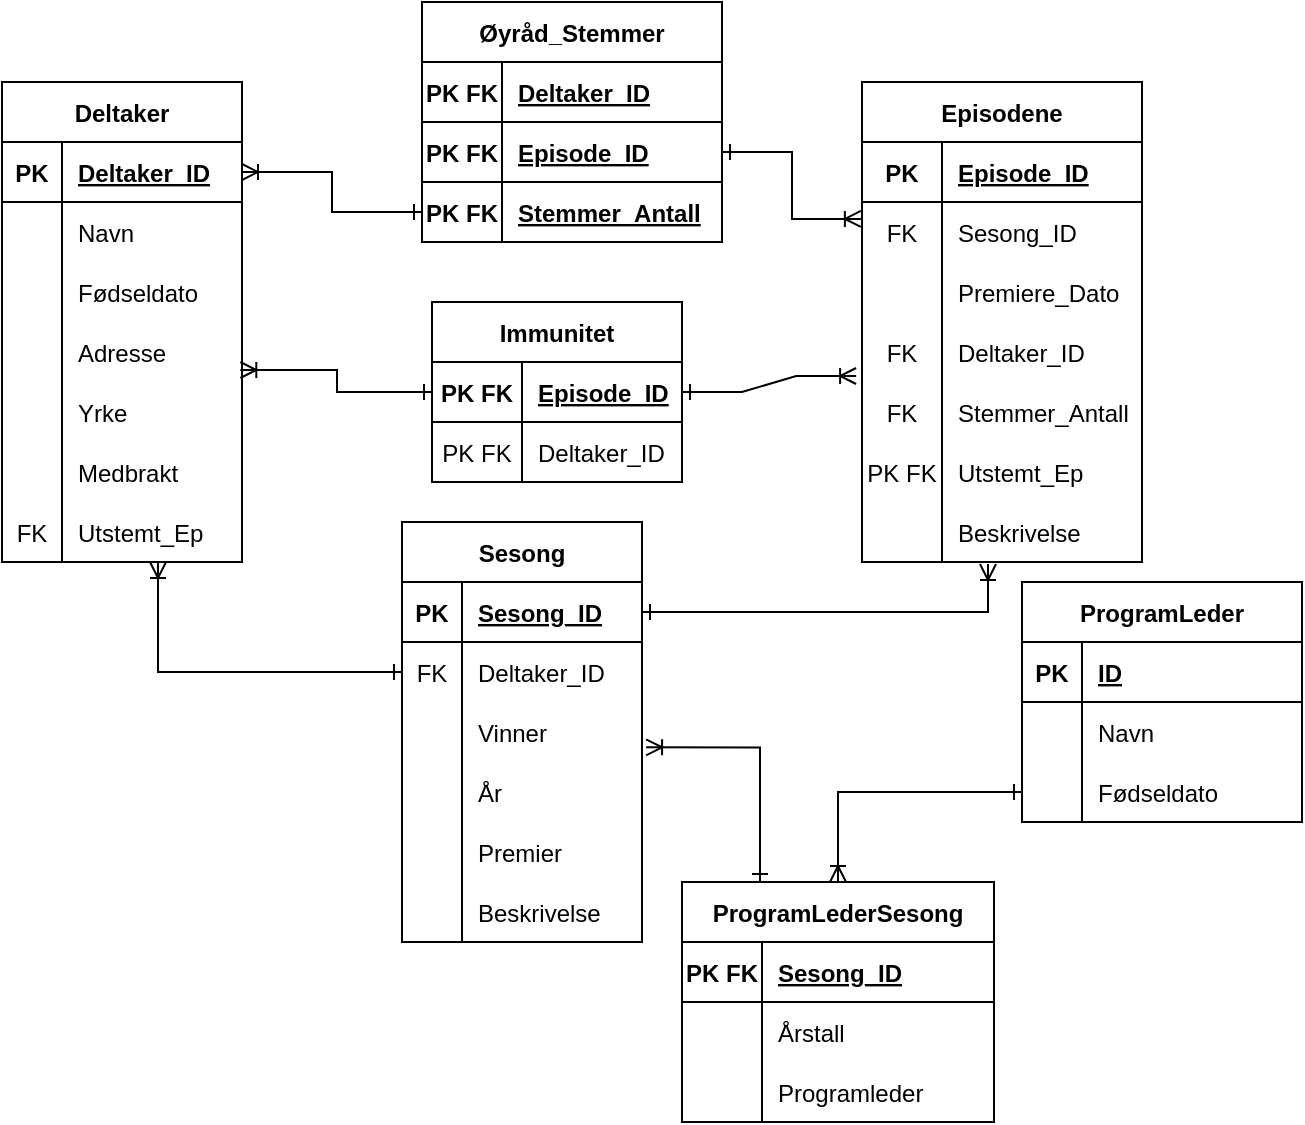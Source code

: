 <mxfile version="15.8.7" type="device"><diagram id="TWjQeNV1zZ_X6Js03YD1" name="Page-1"><mxGraphModel dx="833" dy="614" grid="1" gridSize="10" guides="1" tooltips="1" connect="1" arrows="1" fold="1" page="1" pageScale="1" pageWidth="827" pageHeight="1169" math="0" shadow="0"><root><mxCell id="0"/><mxCell id="1" parent="0"/><mxCell id="CDdEvbKIFbNXV2qqFHc9-11" value="&#10;Deltaker&#10;&#9;&#9;" style="shape=table;startSize=30;container=1;collapsible=1;childLayout=tableLayout;fixedRows=1;rowLines=0;fontStyle=1;align=center;resizeLast=1;" vertex="1" parent="1"><mxGeometry x="50" y="200" width="120" height="240" as="geometry"><mxRectangle x="110" y="110" width="90" height="30" as="alternateBounds"/></mxGeometry></mxCell><mxCell id="CDdEvbKIFbNXV2qqFHc9-12" value="" style="shape=partialRectangle;collapsible=0;dropTarget=0;pointerEvents=0;fillColor=none;top=0;left=0;bottom=1;right=0;points=[[0,0.5],[1,0.5]];portConstraint=eastwest;" vertex="1" parent="CDdEvbKIFbNXV2qqFHc9-11"><mxGeometry y="30" width="120" height="30" as="geometry"/></mxCell><mxCell id="CDdEvbKIFbNXV2qqFHc9-13" value="PK" style="shape=partialRectangle;connectable=0;fillColor=none;top=0;left=0;bottom=0;right=0;fontStyle=1;overflow=hidden;" vertex="1" parent="CDdEvbKIFbNXV2qqFHc9-12"><mxGeometry width="30" height="30" as="geometry"><mxRectangle width="30" height="30" as="alternateBounds"/></mxGeometry></mxCell><mxCell id="CDdEvbKIFbNXV2qqFHc9-14" value="Deltaker_ID" style="shape=partialRectangle;connectable=0;fillColor=none;top=0;left=0;bottom=0;right=0;align=left;spacingLeft=6;fontStyle=5;overflow=hidden;" vertex="1" parent="CDdEvbKIFbNXV2qqFHc9-12"><mxGeometry x="30" width="90" height="30" as="geometry"><mxRectangle width="90" height="30" as="alternateBounds"/></mxGeometry></mxCell><mxCell id="CDdEvbKIFbNXV2qqFHc9-15" value="" style="shape=partialRectangle;collapsible=0;dropTarget=0;pointerEvents=0;fillColor=none;top=0;left=0;bottom=0;right=0;points=[[0,0.5],[1,0.5]];portConstraint=eastwest;" vertex="1" parent="CDdEvbKIFbNXV2qqFHc9-11"><mxGeometry y="60" width="120" height="30" as="geometry"/></mxCell><mxCell id="CDdEvbKIFbNXV2qqFHc9-16" value="" style="shape=partialRectangle;connectable=0;fillColor=none;top=0;left=0;bottom=0;right=0;editable=1;overflow=hidden;" vertex="1" parent="CDdEvbKIFbNXV2qqFHc9-15"><mxGeometry width="30" height="30" as="geometry"><mxRectangle width="30" height="30" as="alternateBounds"/></mxGeometry></mxCell><mxCell id="CDdEvbKIFbNXV2qqFHc9-17" value="Navn" style="shape=partialRectangle;connectable=0;fillColor=none;top=0;left=0;bottom=0;right=0;align=left;spacingLeft=6;overflow=hidden;" vertex="1" parent="CDdEvbKIFbNXV2qqFHc9-15"><mxGeometry x="30" width="90" height="30" as="geometry"><mxRectangle width="90" height="30" as="alternateBounds"/></mxGeometry></mxCell><mxCell id="CDdEvbKIFbNXV2qqFHc9-18" value="" style="shape=partialRectangle;collapsible=0;dropTarget=0;pointerEvents=0;fillColor=none;top=0;left=0;bottom=0;right=0;points=[[0,0.5],[1,0.5]];portConstraint=eastwest;" vertex="1" parent="CDdEvbKIFbNXV2qqFHc9-11"><mxGeometry y="90" width="120" height="30" as="geometry"/></mxCell><mxCell id="CDdEvbKIFbNXV2qqFHc9-19" value="" style="shape=partialRectangle;connectable=0;fillColor=none;top=0;left=0;bottom=0;right=0;editable=1;overflow=hidden;" vertex="1" parent="CDdEvbKIFbNXV2qqFHc9-18"><mxGeometry width="30" height="30" as="geometry"><mxRectangle width="30" height="30" as="alternateBounds"/></mxGeometry></mxCell><mxCell id="CDdEvbKIFbNXV2qqFHc9-20" value="Fødseldato" style="shape=partialRectangle;connectable=0;fillColor=none;top=0;left=0;bottom=0;right=0;align=left;spacingLeft=6;overflow=hidden;" vertex="1" parent="CDdEvbKIFbNXV2qqFHc9-18"><mxGeometry x="30" width="90" height="30" as="geometry"><mxRectangle width="90" height="30" as="alternateBounds"/></mxGeometry></mxCell><mxCell id="CDdEvbKIFbNXV2qqFHc9-21" value="" style="shape=partialRectangle;collapsible=0;dropTarget=0;pointerEvents=0;fillColor=none;top=0;left=0;bottom=0;right=0;points=[[0,0.5],[1,0.5]];portConstraint=eastwest;" vertex="1" parent="CDdEvbKIFbNXV2qqFHc9-11"><mxGeometry y="120" width="120" height="30" as="geometry"/></mxCell><mxCell id="CDdEvbKIFbNXV2qqFHc9-22" value="" style="shape=partialRectangle;connectable=0;fillColor=none;top=0;left=0;bottom=0;right=0;editable=1;overflow=hidden;" vertex="1" parent="CDdEvbKIFbNXV2qqFHc9-21"><mxGeometry width="30" height="30" as="geometry"><mxRectangle width="30" height="30" as="alternateBounds"/></mxGeometry></mxCell><mxCell id="CDdEvbKIFbNXV2qqFHc9-23" value="Adresse" style="shape=partialRectangle;connectable=0;fillColor=none;top=0;left=0;bottom=0;right=0;align=left;spacingLeft=6;overflow=hidden;" vertex="1" parent="CDdEvbKIFbNXV2qqFHc9-21"><mxGeometry x="30" width="90" height="30" as="geometry"><mxRectangle width="90" height="30" as="alternateBounds"/></mxGeometry></mxCell><mxCell id="CDdEvbKIFbNXV2qqFHc9-24" value="" style="shape=partialRectangle;collapsible=0;dropTarget=0;pointerEvents=0;fillColor=none;top=0;left=0;bottom=0;right=0;points=[[0,0.5],[1,0.5]];portConstraint=eastwest;" vertex="1" parent="CDdEvbKIFbNXV2qqFHc9-11"><mxGeometry y="150" width="120" height="30" as="geometry"/></mxCell><mxCell id="CDdEvbKIFbNXV2qqFHc9-25" value="" style="shape=partialRectangle;connectable=0;fillColor=none;top=0;left=0;bottom=0;right=0;editable=1;overflow=hidden;" vertex="1" parent="CDdEvbKIFbNXV2qqFHc9-24"><mxGeometry width="30" height="30" as="geometry"><mxRectangle width="30" height="30" as="alternateBounds"/></mxGeometry></mxCell><mxCell id="CDdEvbKIFbNXV2qqFHc9-26" value="Yrke" style="shape=partialRectangle;connectable=0;fillColor=none;top=0;left=0;bottom=0;right=0;align=left;spacingLeft=6;overflow=hidden;" vertex="1" parent="CDdEvbKIFbNXV2qqFHc9-24"><mxGeometry x="30" width="90" height="30" as="geometry"><mxRectangle width="90" height="30" as="alternateBounds"/></mxGeometry></mxCell><mxCell id="CDdEvbKIFbNXV2qqFHc9-27" value="" style="shape=partialRectangle;collapsible=0;dropTarget=0;pointerEvents=0;fillColor=none;top=0;left=0;bottom=0;right=0;points=[[0,0.5],[1,0.5]];portConstraint=eastwest;" vertex="1" parent="CDdEvbKIFbNXV2qqFHc9-11"><mxGeometry y="180" width="120" height="30" as="geometry"/></mxCell><mxCell id="CDdEvbKIFbNXV2qqFHc9-28" value="" style="shape=partialRectangle;connectable=0;fillColor=none;top=0;left=0;bottom=0;right=0;editable=1;overflow=hidden;" vertex="1" parent="CDdEvbKIFbNXV2qqFHc9-27"><mxGeometry width="30" height="30" as="geometry"><mxRectangle width="30" height="30" as="alternateBounds"/></mxGeometry></mxCell><mxCell id="CDdEvbKIFbNXV2qqFHc9-29" value="Medbrakt" style="shape=partialRectangle;connectable=0;fillColor=none;top=0;left=0;bottom=0;right=0;align=left;spacingLeft=6;overflow=hidden;" vertex="1" parent="CDdEvbKIFbNXV2qqFHc9-27"><mxGeometry x="30" width="90" height="30" as="geometry"><mxRectangle width="90" height="30" as="alternateBounds"/></mxGeometry></mxCell><mxCell id="CDdEvbKIFbNXV2qqFHc9-181" value="" style="shape=partialRectangle;collapsible=0;dropTarget=0;pointerEvents=0;fillColor=none;top=0;left=0;bottom=0;right=0;points=[[0,0.5],[1,0.5]];portConstraint=eastwest;" vertex="1" parent="CDdEvbKIFbNXV2qqFHc9-11"><mxGeometry y="210" width="120" height="30" as="geometry"/></mxCell><mxCell id="CDdEvbKIFbNXV2qqFHc9-182" value="FK" style="shape=partialRectangle;connectable=0;fillColor=none;top=0;left=0;bottom=0;right=0;editable=1;overflow=hidden;" vertex="1" parent="CDdEvbKIFbNXV2qqFHc9-181"><mxGeometry width="30" height="30" as="geometry"><mxRectangle width="30" height="30" as="alternateBounds"/></mxGeometry></mxCell><mxCell id="CDdEvbKIFbNXV2qqFHc9-183" value="Utstemt_Ep" style="shape=partialRectangle;connectable=0;fillColor=none;top=0;left=0;bottom=0;right=0;align=left;spacingLeft=6;overflow=hidden;" vertex="1" parent="CDdEvbKIFbNXV2qqFHc9-181"><mxGeometry x="30" width="90" height="30" as="geometry"><mxRectangle width="90" height="30" as="alternateBounds"/></mxGeometry></mxCell><mxCell id="CDdEvbKIFbNXV2qqFHc9-30" value="&#10;ProgramLeder&#10;&#9;&#9;" style="shape=table;startSize=30;container=1;collapsible=1;childLayout=tableLayout;fixedRows=1;rowLines=0;fontStyle=1;align=center;resizeLast=1;" vertex="1" parent="1"><mxGeometry x="560" y="450" width="140" height="120" as="geometry"><mxRectangle x="110" y="110" width="90" height="30" as="alternateBounds"/></mxGeometry></mxCell><mxCell id="CDdEvbKIFbNXV2qqFHc9-31" value="" style="shape=partialRectangle;collapsible=0;dropTarget=0;pointerEvents=0;fillColor=none;top=0;left=0;bottom=1;right=0;points=[[0,0.5],[1,0.5]];portConstraint=eastwest;" vertex="1" parent="CDdEvbKIFbNXV2qqFHc9-30"><mxGeometry y="30" width="140" height="30" as="geometry"/></mxCell><mxCell id="CDdEvbKIFbNXV2qqFHc9-32" value="PK" style="shape=partialRectangle;connectable=0;fillColor=none;top=0;left=0;bottom=0;right=0;fontStyle=1;overflow=hidden;" vertex="1" parent="CDdEvbKIFbNXV2qqFHc9-31"><mxGeometry width="30" height="30" as="geometry"><mxRectangle width="30" height="30" as="alternateBounds"/></mxGeometry></mxCell><mxCell id="CDdEvbKIFbNXV2qqFHc9-33" value="ID" style="shape=partialRectangle;connectable=0;fillColor=none;top=0;left=0;bottom=0;right=0;align=left;spacingLeft=6;fontStyle=5;overflow=hidden;" vertex="1" parent="CDdEvbKIFbNXV2qqFHc9-31"><mxGeometry x="30" width="110" height="30" as="geometry"><mxRectangle width="110" height="30" as="alternateBounds"/></mxGeometry></mxCell><mxCell id="CDdEvbKIFbNXV2qqFHc9-34" value="" style="shape=partialRectangle;collapsible=0;dropTarget=0;pointerEvents=0;fillColor=none;top=0;left=0;bottom=0;right=0;points=[[0,0.5],[1,0.5]];portConstraint=eastwest;" vertex="1" parent="CDdEvbKIFbNXV2qqFHc9-30"><mxGeometry y="60" width="140" height="30" as="geometry"/></mxCell><mxCell id="CDdEvbKIFbNXV2qqFHc9-35" value="" style="shape=partialRectangle;connectable=0;fillColor=none;top=0;left=0;bottom=0;right=0;editable=1;overflow=hidden;" vertex="1" parent="CDdEvbKIFbNXV2qqFHc9-34"><mxGeometry width="30" height="30" as="geometry"><mxRectangle width="30" height="30" as="alternateBounds"/></mxGeometry></mxCell><mxCell id="CDdEvbKIFbNXV2qqFHc9-36" value="Navn" style="shape=partialRectangle;connectable=0;fillColor=none;top=0;left=0;bottom=0;right=0;align=left;spacingLeft=6;overflow=hidden;" vertex="1" parent="CDdEvbKIFbNXV2qqFHc9-34"><mxGeometry x="30" width="110" height="30" as="geometry"><mxRectangle width="110" height="30" as="alternateBounds"/></mxGeometry></mxCell><mxCell id="CDdEvbKIFbNXV2qqFHc9-37" value="" style="shape=partialRectangle;collapsible=0;dropTarget=0;pointerEvents=0;fillColor=none;top=0;left=0;bottom=0;right=0;points=[[0,0.5],[1,0.5]];portConstraint=eastwest;" vertex="1" parent="CDdEvbKIFbNXV2qqFHc9-30"><mxGeometry y="90" width="140" height="30" as="geometry"/></mxCell><mxCell id="CDdEvbKIFbNXV2qqFHc9-38" value="" style="shape=partialRectangle;connectable=0;fillColor=none;top=0;left=0;bottom=0;right=0;editable=1;overflow=hidden;" vertex="1" parent="CDdEvbKIFbNXV2qqFHc9-37"><mxGeometry width="30" height="30" as="geometry"><mxRectangle width="30" height="30" as="alternateBounds"/></mxGeometry></mxCell><mxCell id="CDdEvbKIFbNXV2qqFHc9-39" value="Fødseldato" style="shape=partialRectangle;connectable=0;fillColor=none;top=0;left=0;bottom=0;right=0;align=left;spacingLeft=6;overflow=hidden;" vertex="1" parent="CDdEvbKIFbNXV2qqFHc9-37"><mxGeometry x="30" width="110" height="30" as="geometry"><mxRectangle width="110" height="30" as="alternateBounds"/></mxGeometry></mxCell><mxCell id="CDdEvbKIFbNXV2qqFHc9-179" style="edgeStyle=orthogonalEdgeStyle;rounded=0;orthogonalLoop=1;jettySize=auto;html=1;exitX=0.25;exitY=0;exitDx=0;exitDy=0;entryX=1.017;entryY=0.756;entryDx=0;entryDy=0;entryPerimeter=0;startArrow=ERone;startFill=0;endArrow=ERoneToMany;endFill=0;" edge="1" parent="1" source="CDdEvbKIFbNXV2qqFHc9-49" target="CDdEvbKIFbNXV2qqFHc9-76"><mxGeometry relative="1" as="geometry"/></mxCell><mxCell id="CDdEvbKIFbNXV2qqFHc9-49" value="&#10;ProgramLederSesong&#10;&#9;&#9;" style="shape=table;startSize=30;container=1;collapsible=1;childLayout=tableLayout;fixedRows=1;rowLines=0;fontStyle=1;align=center;resizeLast=1;" vertex="1" parent="1"><mxGeometry x="390" y="600" width="156" height="120" as="geometry"><mxRectangle x="110" y="110" width="90" height="30" as="alternateBounds"/></mxGeometry></mxCell><mxCell id="CDdEvbKIFbNXV2qqFHc9-50" value="" style="shape=partialRectangle;collapsible=0;dropTarget=0;pointerEvents=0;fillColor=none;top=0;left=0;bottom=1;right=0;points=[[0,0.5],[1,0.5]];portConstraint=eastwest;" vertex="1" parent="CDdEvbKIFbNXV2qqFHc9-49"><mxGeometry y="30" width="156" height="30" as="geometry"/></mxCell><mxCell id="CDdEvbKIFbNXV2qqFHc9-51" value="PK FK" style="shape=partialRectangle;connectable=0;fillColor=none;top=0;left=0;bottom=0;right=0;fontStyle=1;overflow=hidden;" vertex="1" parent="CDdEvbKIFbNXV2qqFHc9-50"><mxGeometry width="40" height="30" as="geometry"><mxRectangle width="40" height="30" as="alternateBounds"/></mxGeometry></mxCell><mxCell id="CDdEvbKIFbNXV2qqFHc9-52" value="Sesong_ID" style="shape=partialRectangle;connectable=0;fillColor=none;top=0;left=0;bottom=0;right=0;align=left;spacingLeft=6;fontStyle=5;overflow=hidden;" vertex="1" parent="CDdEvbKIFbNXV2qqFHc9-50"><mxGeometry x="40" width="116" height="30" as="geometry"><mxRectangle width="116" height="30" as="alternateBounds"/></mxGeometry></mxCell><mxCell id="CDdEvbKIFbNXV2qqFHc9-53" value="" style="shape=partialRectangle;collapsible=0;dropTarget=0;pointerEvents=0;fillColor=none;top=0;left=0;bottom=0;right=0;points=[[0,0.5],[1,0.5]];portConstraint=eastwest;" vertex="1" parent="CDdEvbKIFbNXV2qqFHc9-49"><mxGeometry y="60" width="156" height="30" as="geometry"/></mxCell><mxCell id="CDdEvbKIFbNXV2qqFHc9-54" value="" style="shape=partialRectangle;connectable=0;fillColor=none;top=0;left=0;bottom=0;right=0;editable=1;overflow=hidden;" vertex="1" parent="CDdEvbKIFbNXV2qqFHc9-53"><mxGeometry width="40" height="30" as="geometry"><mxRectangle width="40" height="30" as="alternateBounds"/></mxGeometry></mxCell><mxCell id="CDdEvbKIFbNXV2qqFHc9-55" value="Årstall" style="shape=partialRectangle;connectable=0;fillColor=none;top=0;left=0;bottom=0;right=0;align=left;spacingLeft=6;overflow=hidden;" vertex="1" parent="CDdEvbKIFbNXV2qqFHc9-53"><mxGeometry x="40" width="116" height="30" as="geometry"><mxRectangle width="116" height="30" as="alternateBounds"/></mxGeometry></mxCell><mxCell id="CDdEvbKIFbNXV2qqFHc9-56" value="" style="shape=partialRectangle;collapsible=0;dropTarget=0;pointerEvents=0;fillColor=none;top=0;left=0;bottom=0;right=0;points=[[0,0.5],[1,0.5]];portConstraint=eastwest;" vertex="1" parent="CDdEvbKIFbNXV2qqFHc9-49"><mxGeometry y="90" width="156" height="30" as="geometry"/></mxCell><mxCell id="CDdEvbKIFbNXV2qqFHc9-57" value="" style="shape=partialRectangle;connectable=0;fillColor=none;top=0;left=0;bottom=0;right=0;editable=1;overflow=hidden;" vertex="1" parent="CDdEvbKIFbNXV2qqFHc9-56"><mxGeometry width="40" height="30" as="geometry"><mxRectangle width="40" height="30" as="alternateBounds"/></mxGeometry></mxCell><mxCell id="CDdEvbKIFbNXV2qqFHc9-58" value="Programleder" style="shape=partialRectangle;connectable=0;fillColor=none;top=0;left=0;bottom=0;right=0;align=left;spacingLeft=6;overflow=hidden;" vertex="1" parent="CDdEvbKIFbNXV2qqFHc9-56"><mxGeometry x="40" width="116" height="30" as="geometry"><mxRectangle width="116" height="30" as="alternateBounds"/></mxGeometry></mxCell><mxCell id="CDdEvbKIFbNXV2qqFHc9-59" value="&#10;Episodene&#10;&#9;&#9;" style="shape=table;startSize=30;container=1;collapsible=1;childLayout=tableLayout;fixedRows=1;rowLines=0;fontStyle=1;align=center;resizeLast=1;" vertex="1" parent="1"><mxGeometry x="480" y="200" width="140" height="240" as="geometry"><mxRectangle x="110" y="110" width="90" height="30" as="alternateBounds"/></mxGeometry></mxCell><mxCell id="CDdEvbKIFbNXV2qqFHc9-60" value="" style="shape=partialRectangle;collapsible=0;dropTarget=0;pointerEvents=0;fillColor=none;top=0;left=0;bottom=1;right=0;points=[[0,0.5],[1,0.5]];portConstraint=eastwest;" vertex="1" parent="CDdEvbKIFbNXV2qqFHc9-59"><mxGeometry y="30" width="140" height="30" as="geometry"/></mxCell><mxCell id="CDdEvbKIFbNXV2qqFHc9-61" value="PK" style="shape=partialRectangle;connectable=0;fillColor=none;top=0;left=0;bottom=0;right=0;fontStyle=1;overflow=hidden;" vertex="1" parent="CDdEvbKIFbNXV2qqFHc9-60"><mxGeometry width="40" height="30" as="geometry"><mxRectangle width="40" height="30" as="alternateBounds"/></mxGeometry></mxCell><mxCell id="CDdEvbKIFbNXV2qqFHc9-62" value="Episode_ID" style="shape=partialRectangle;connectable=0;fillColor=none;top=0;left=0;bottom=0;right=0;align=left;spacingLeft=6;fontStyle=5;overflow=hidden;" vertex="1" parent="CDdEvbKIFbNXV2qqFHc9-60"><mxGeometry x="40" width="100" height="30" as="geometry"><mxRectangle width="100" height="30" as="alternateBounds"/></mxGeometry></mxCell><mxCell id="CDdEvbKIFbNXV2qqFHc9-63" value="" style="shape=partialRectangle;collapsible=0;dropTarget=0;pointerEvents=0;fillColor=none;top=0;left=0;bottom=0;right=0;points=[[0,0.5],[1,0.5]];portConstraint=eastwest;" vertex="1" parent="CDdEvbKIFbNXV2qqFHc9-59"><mxGeometry y="60" width="140" height="30" as="geometry"/></mxCell><mxCell id="CDdEvbKIFbNXV2qqFHc9-64" value="FK" style="shape=partialRectangle;connectable=0;fillColor=none;top=0;left=0;bottom=0;right=0;editable=1;overflow=hidden;" vertex="1" parent="CDdEvbKIFbNXV2qqFHc9-63"><mxGeometry width="40" height="30" as="geometry"><mxRectangle width="40" height="30" as="alternateBounds"/></mxGeometry></mxCell><mxCell id="CDdEvbKIFbNXV2qqFHc9-65" value="Sesong_ID" style="shape=partialRectangle;connectable=0;fillColor=none;top=0;left=0;bottom=0;right=0;align=left;spacingLeft=6;overflow=hidden;" vertex="1" parent="CDdEvbKIFbNXV2qqFHc9-63"><mxGeometry x="40" width="100" height="30" as="geometry"><mxRectangle width="100" height="30" as="alternateBounds"/></mxGeometry></mxCell><mxCell id="CDdEvbKIFbNXV2qqFHc9-66" value="" style="shape=partialRectangle;collapsible=0;dropTarget=0;pointerEvents=0;fillColor=none;top=0;left=0;bottom=0;right=0;points=[[0,0.5],[1,0.5]];portConstraint=eastwest;" vertex="1" parent="CDdEvbKIFbNXV2qqFHc9-59"><mxGeometry y="90" width="140" height="30" as="geometry"/></mxCell><mxCell id="CDdEvbKIFbNXV2qqFHc9-67" value="" style="shape=partialRectangle;connectable=0;fillColor=none;top=0;left=0;bottom=0;right=0;editable=1;overflow=hidden;" vertex="1" parent="CDdEvbKIFbNXV2qqFHc9-66"><mxGeometry width="40" height="30" as="geometry"><mxRectangle width="40" height="30" as="alternateBounds"/></mxGeometry></mxCell><mxCell id="CDdEvbKIFbNXV2qqFHc9-68" value="Premiere_Dato" style="shape=partialRectangle;connectable=0;fillColor=none;top=0;left=0;bottom=0;right=0;align=left;spacingLeft=6;overflow=hidden;" vertex="1" parent="CDdEvbKIFbNXV2qqFHc9-66"><mxGeometry x="40" width="100" height="30" as="geometry"><mxRectangle width="100" height="30" as="alternateBounds"/></mxGeometry></mxCell><mxCell id="CDdEvbKIFbNXV2qqFHc9-85" value="" style="shape=partialRectangle;collapsible=0;dropTarget=0;pointerEvents=0;fillColor=none;top=0;left=0;bottom=0;right=0;points=[[0,0.5],[1,0.5]];portConstraint=eastwest;" vertex="1" parent="CDdEvbKIFbNXV2qqFHc9-59"><mxGeometry y="120" width="140" height="30" as="geometry"/></mxCell><mxCell id="CDdEvbKIFbNXV2qqFHc9-86" value="FK" style="shape=partialRectangle;connectable=0;fillColor=none;top=0;left=0;bottom=0;right=0;editable=1;overflow=hidden;" vertex="1" parent="CDdEvbKIFbNXV2qqFHc9-85"><mxGeometry width="40" height="30" as="geometry"><mxRectangle width="40" height="30" as="alternateBounds"/></mxGeometry></mxCell><mxCell id="CDdEvbKIFbNXV2qqFHc9-87" value="Deltaker_ID" style="shape=partialRectangle;connectable=0;fillColor=none;top=0;left=0;bottom=0;right=0;align=left;spacingLeft=6;overflow=hidden;" vertex="1" parent="CDdEvbKIFbNXV2qqFHc9-85"><mxGeometry x="40" width="100" height="30" as="geometry"><mxRectangle width="100" height="30" as="alternateBounds"/></mxGeometry></mxCell><mxCell id="CDdEvbKIFbNXV2qqFHc9-184" value="" style="shape=partialRectangle;collapsible=0;dropTarget=0;pointerEvents=0;fillColor=none;top=0;left=0;bottom=0;right=0;points=[[0,0.5],[1,0.5]];portConstraint=eastwest;" vertex="1" parent="CDdEvbKIFbNXV2qqFHc9-59"><mxGeometry y="150" width="140" height="30" as="geometry"/></mxCell><mxCell id="CDdEvbKIFbNXV2qqFHc9-185" value="FK" style="shape=partialRectangle;connectable=0;fillColor=none;top=0;left=0;bottom=0;right=0;editable=1;overflow=hidden;" vertex="1" parent="CDdEvbKIFbNXV2qqFHc9-184"><mxGeometry width="40" height="30" as="geometry"><mxRectangle width="40" height="30" as="alternateBounds"/></mxGeometry></mxCell><mxCell id="CDdEvbKIFbNXV2qqFHc9-186" value="Stemmer_Antall" style="shape=partialRectangle;connectable=0;fillColor=none;top=0;left=0;bottom=0;right=0;align=left;spacingLeft=6;overflow=hidden;" vertex="1" parent="CDdEvbKIFbNXV2qqFHc9-184"><mxGeometry x="40" width="100" height="30" as="geometry"><mxRectangle width="100" height="30" as="alternateBounds"/></mxGeometry></mxCell><mxCell id="CDdEvbKIFbNXV2qqFHc9-82" value="" style="shape=partialRectangle;collapsible=0;dropTarget=0;pointerEvents=0;fillColor=none;top=0;left=0;bottom=0;right=0;points=[[0,0.5],[1,0.5]];portConstraint=eastwest;" vertex="1" parent="CDdEvbKIFbNXV2qqFHc9-59"><mxGeometry y="180" width="140" height="30" as="geometry"/></mxCell><mxCell id="CDdEvbKIFbNXV2qqFHc9-83" value="PK FK" style="shape=partialRectangle;connectable=0;fillColor=none;top=0;left=0;bottom=0;right=0;editable=1;overflow=hidden;" vertex="1" parent="CDdEvbKIFbNXV2qqFHc9-82"><mxGeometry width="40" height="30" as="geometry"><mxRectangle width="40" height="30" as="alternateBounds"/></mxGeometry></mxCell><mxCell id="CDdEvbKIFbNXV2qqFHc9-84" value="Utstemt_Ep" style="shape=partialRectangle;connectable=0;fillColor=none;top=0;left=0;bottom=0;right=0;align=left;spacingLeft=6;overflow=hidden;" vertex="1" parent="CDdEvbKIFbNXV2qqFHc9-82"><mxGeometry x="40" width="100" height="30" as="geometry"><mxRectangle width="100" height="30" as="alternateBounds"/></mxGeometry></mxCell><mxCell id="CDdEvbKIFbNXV2qqFHc9-119" value="" style="shape=partialRectangle;collapsible=0;dropTarget=0;pointerEvents=0;fillColor=none;top=0;left=0;bottom=0;right=0;points=[[0,0.5],[1,0.5]];portConstraint=eastwest;" vertex="1" parent="CDdEvbKIFbNXV2qqFHc9-59"><mxGeometry y="210" width="140" height="30" as="geometry"/></mxCell><mxCell id="CDdEvbKIFbNXV2qqFHc9-120" value="" style="shape=partialRectangle;connectable=0;fillColor=none;top=0;left=0;bottom=0;right=0;editable=1;overflow=hidden;" vertex="1" parent="CDdEvbKIFbNXV2qqFHc9-119"><mxGeometry width="40" height="30" as="geometry"><mxRectangle width="40" height="30" as="alternateBounds"/></mxGeometry></mxCell><mxCell id="CDdEvbKIFbNXV2qqFHc9-121" value="Beskrivelse" style="shape=partialRectangle;connectable=0;fillColor=none;top=0;left=0;bottom=0;right=0;align=left;spacingLeft=6;overflow=hidden;" vertex="1" parent="CDdEvbKIFbNXV2qqFHc9-119"><mxGeometry x="40" width="100" height="30" as="geometry"><mxRectangle width="100" height="30" as="alternateBounds"/></mxGeometry></mxCell><mxCell id="CDdEvbKIFbNXV2qqFHc9-69" value="&#10;Sesong&#10;&#9;&#9;" style="shape=table;startSize=30;container=1;collapsible=1;childLayout=tableLayout;fixedRows=1;rowLines=0;fontStyle=1;align=center;resizeLast=1;" vertex="1" parent="1"><mxGeometry x="250" y="420" width="120" height="210" as="geometry"><mxRectangle x="110" y="110" width="90" height="30" as="alternateBounds"/></mxGeometry></mxCell><mxCell id="CDdEvbKIFbNXV2qqFHc9-70" value="" style="shape=partialRectangle;collapsible=0;dropTarget=0;pointerEvents=0;fillColor=none;top=0;left=0;bottom=1;right=0;points=[[0,0.5],[1,0.5]];portConstraint=eastwest;" vertex="1" parent="CDdEvbKIFbNXV2qqFHc9-69"><mxGeometry y="30" width="120" height="30" as="geometry"/></mxCell><mxCell id="CDdEvbKIFbNXV2qqFHc9-71" value="PK" style="shape=partialRectangle;connectable=0;fillColor=none;top=0;left=0;bottom=0;right=0;fontStyle=1;overflow=hidden;" vertex="1" parent="CDdEvbKIFbNXV2qqFHc9-70"><mxGeometry width="30" height="30" as="geometry"><mxRectangle width="30" height="30" as="alternateBounds"/></mxGeometry></mxCell><mxCell id="CDdEvbKIFbNXV2qqFHc9-72" value="Sesong_ID" style="shape=partialRectangle;connectable=0;fillColor=none;top=0;left=0;bottom=0;right=0;align=left;spacingLeft=6;fontStyle=5;overflow=hidden;" vertex="1" parent="CDdEvbKIFbNXV2qqFHc9-70"><mxGeometry x="30" width="90" height="30" as="geometry"><mxRectangle width="90" height="30" as="alternateBounds"/></mxGeometry></mxCell><mxCell id="CDdEvbKIFbNXV2qqFHc9-73" value="" style="shape=partialRectangle;collapsible=0;dropTarget=0;pointerEvents=0;fillColor=none;top=0;left=0;bottom=0;right=0;points=[[0,0.5],[1,0.5]];portConstraint=eastwest;" vertex="1" parent="CDdEvbKIFbNXV2qqFHc9-69"><mxGeometry y="60" width="120" height="30" as="geometry"/></mxCell><mxCell id="CDdEvbKIFbNXV2qqFHc9-74" value="FK" style="shape=partialRectangle;connectable=0;fillColor=none;top=0;left=0;bottom=0;right=0;editable=1;overflow=hidden;" vertex="1" parent="CDdEvbKIFbNXV2qqFHc9-73"><mxGeometry width="30" height="30" as="geometry"><mxRectangle width="30" height="30" as="alternateBounds"/></mxGeometry></mxCell><mxCell id="CDdEvbKIFbNXV2qqFHc9-75" value="Deltaker_ID" style="shape=partialRectangle;connectable=0;fillColor=none;top=0;left=0;bottom=0;right=0;align=left;spacingLeft=6;overflow=hidden;" vertex="1" parent="CDdEvbKIFbNXV2qqFHc9-73"><mxGeometry x="30" width="90" height="30" as="geometry"><mxRectangle width="90" height="30" as="alternateBounds"/></mxGeometry></mxCell><mxCell id="CDdEvbKIFbNXV2qqFHc9-76" value="" style="shape=partialRectangle;collapsible=0;dropTarget=0;pointerEvents=0;fillColor=none;top=0;left=0;bottom=0;right=0;points=[[0,0.5],[1,0.5]];portConstraint=eastwest;" vertex="1" parent="CDdEvbKIFbNXV2qqFHc9-69"><mxGeometry y="90" width="120" height="30" as="geometry"/></mxCell><mxCell id="CDdEvbKIFbNXV2qqFHc9-77" value="" style="shape=partialRectangle;connectable=0;fillColor=none;top=0;left=0;bottom=0;right=0;editable=1;overflow=hidden;" vertex="1" parent="CDdEvbKIFbNXV2qqFHc9-76"><mxGeometry width="30" height="30" as="geometry"><mxRectangle width="30" height="30" as="alternateBounds"/></mxGeometry></mxCell><mxCell id="CDdEvbKIFbNXV2qqFHc9-78" value="Vinner" style="shape=partialRectangle;connectable=0;fillColor=none;top=0;left=0;bottom=0;right=0;align=left;spacingLeft=6;overflow=hidden;" vertex="1" parent="CDdEvbKIFbNXV2qqFHc9-76"><mxGeometry x="30" width="90" height="30" as="geometry"><mxRectangle width="90" height="30" as="alternateBounds"/></mxGeometry></mxCell><mxCell id="CDdEvbKIFbNXV2qqFHc9-79" value="" style="shape=partialRectangle;collapsible=0;dropTarget=0;pointerEvents=0;fillColor=none;top=0;left=0;bottom=0;right=0;points=[[0,0.5],[1,0.5]];portConstraint=eastwest;" vertex="1" parent="CDdEvbKIFbNXV2qqFHc9-69"><mxGeometry y="120" width="120" height="30" as="geometry"/></mxCell><mxCell id="CDdEvbKIFbNXV2qqFHc9-80" value="" style="shape=partialRectangle;connectable=0;fillColor=none;top=0;left=0;bottom=0;right=0;editable=1;overflow=hidden;" vertex="1" parent="CDdEvbKIFbNXV2qqFHc9-79"><mxGeometry width="30" height="30" as="geometry"><mxRectangle width="30" height="30" as="alternateBounds"/></mxGeometry></mxCell><mxCell id="CDdEvbKIFbNXV2qqFHc9-81" value="År" style="shape=partialRectangle;connectable=0;fillColor=none;top=0;left=0;bottom=0;right=0;align=left;spacingLeft=6;overflow=hidden;" vertex="1" parent="CDdEvbKIFbNXV2qqFHc9-79"><mxGeometry x="30" width="90" height="30" as="geometry"><mxRectangle width="90" height="30" as="alternateBounds"/></mxGeometry></mxCell><mxCell id="CDdEvbKIFbNXV2qqFHc9-113" value="" style="shape=partialRectangle;collapsible=0;dropTarget=0;pointerEvents=0;fillColor=none;top=0;left=0;bottom=0;right=0;points=[[0,0.5],[1,0.5]];portConstraint=eastwest;" vertex="1" parent="CDdEvbKIFbNXV2qqFHc9-69"><mxGeometry y="150" width="120" height="30" as="geometry"/></mxCell><mxCell id="CDdEvbKIFbNXV2qqFHc9-114" value="" style="shape=partialRectangle;connectable=0;fillColor=none;top=0;left=0;bottom=0;right=0;editable=1;overflow=hidden;" vertex="1" parent="CDdEvbKIFbNXV2qqFHc9-113"><mxGeometry width="30" height="30" as="geometry"><mxRectangle width="30" height="30" as="alternateBounds"/></mxGeometry></mxCell><mxCell id="CDdEvbKIFbNXV2qqFHc9-115" value="Premier" style="shape=partialRectangle;connectable=0;fillColor=none;top=0;left=0;bottom=0;right=0;align=left;spacingLeft=6;overflow=hidden;" vertex="1" parent="CDdEvbKIFbNXV2qqFHc9-113"><mxGeometry x="30" width="90" height="30" as="geometry"><mxRectangle width="90" height="30" as="alternateBounds"/></mxGeometry></mxCell><mxCell id="CDdEvbKIFbNXV2qqFHc9-116" value="" style="shape=partialRectangle;collapsible=0;dropTarget=0;pointerEvents=0;fillColor=none;top=0;left=0;bottom=0;right=0;points=[[0,0.5],[1,0.5]];portConstraint=eastwest;" vertex="1" parent="CDdEvbKIFbNXV2qqFHc9-69"><mxGeometry y="180" width="120" height="30" as="geometry"/></mxCell><mxCell id="CDdEvbKIFbNXV2qqFHc9-117" value="" style="shape=partialRectangle;connectable=0;fillColor=none;top=0;left=0;bottom=0;right=0;editable=1;overflow=hidden;" vertex="1" parent="CDdEvbKIFbNXV2qqFHc9-116"><mxGeometry width="30" height="30" as="geometry"><mxRectangle width="30" height="30" as="alternateBounds"/></mxGeometry></mxCell><mxCell id="CDdEvbKIFbNXV2qqFHc9-118" value="Beskrivelse" style="shape=partialRectangle;connectable=0;fillColor=none;top=0;left=0;bottom=0;right=0;align=left;spacingLeft=6;overflow=hidden;" vertex="1" parent="CDdEvbKIFbNXV2qqFHc9-116"><mxGeometry x="30" width="90" height="30" as="geometry"><mxRectangle width="90" height="30" as="alternateBounds"/></mxGeometry></mxCell><mxCell id="CDdEvbKIFbNXV2qqFHc9-91" value="&#10;Øyråd_Stemmer&#10;&#9;&#9;" style="shape=table;startSize=30;container=1;collapsible=1;childLayout=tableLayout;fixedRows=1;rowLines=0;fontStyle=1;align=center;resizeLast=1;" vertex="1" parent="1"><mxGeometry x="260" y="160" width="150" height="120" as="geometry"><mxRectangle x="110" y="110" width="90" height="30" as="alternateBounds"/></mxGeometry></mxCell><mxCell id="CDdEvbKIFbNXV2qqFHc9-92" value="" style="shape=partialRectangle;collapsible=0;dropTarget=0;pointerEvents=0;fillColor=none;top=0;left=0;bottom=1;right=0;points=[[0,0.5],[1,0.5]];portConstraint=eastwest;" vertex="1" parent="CDdEvbKIFbNXV2qqFHc9-91"><mxGeometry y="30" width="150" height="30" as="geometry"/></mxCell><mxCell id="CDdEvbKIFbNXV2qqFHc9-93" value="PK FK" style="shape=partialRectangle;connectable=0;fillColor=none;top=0;left=0;bottom=0;right=0;fontStyle=1;overflow=hidden;" vertex="1" parent="CDdEvbKIFbNXV2qqFHc9-92"><mxGeometry width="40" height="30" as="geometry"><mxRectangle width="40" height="30" as="alternateBounds"/></mxGeometry></mxCell><mxCell id="CDdEvbKIFbNXV2qqFHc9-94" value="Deltaker_ID" style="shape=partialRectangle;connectable=0;fillColor=none;top=0;left=0;bottom=0;right=0;align=left;spacingLeft=6;fontStyle=5;overflow=hidden;" vertex="1" parent="CDdEvbKIFbNXV2qqFHc9-92"><mxGeometry x="40" width="110" height="30" as="geometry"><mxRectangle width="110" height="30" as="alternateBounds"/></mxGeometry></mxCell><mxCell id="CDdEvbKIFbNXV2qqFHc9-107" value="" style="shape=partialRectangle;collapsible=0;dropTarget=0;pointerEvents=0;fillColor=none;top=0;left=0;bottom=1;right=0;points=[[0,0.5],[1,0.5]];portConstraint=eastwest;" vertex="1" parent="CDdEvbKIFbNXV2qqFHc9-91"><mxGeometry y="60" width="150" height="30" as="geometry"/></mxCell><mxCell id="CDdEvbKIFbNXV2qqFHc9-108" value="PK FK" style="shape=partialRectangle;connectable=0;fillColor=none;top=0;left=0;bottom=0;right=0;fontStyle=1;overflow=hidden;" vertex="1" parent="CDdEvbKIFbNXV2qqFHc9-107"><mxGeometry width="40" height="30" as="geometry"><mxRectangle width="40" height="30" as="alternateBounds"/></mxGeometry></mxCell><mxCell id="CDdEvbKIFbNXV2qqFHc9-109" value="Episode_ID" style="shape=partialRectangle;connectable=0;fillColor=none;top=0;left=0;bottom=0;right=0;align=left;spacingLeft=6;fontStyle=5;overflow=hidden;" vertex="1" parent="CDdEvbKIFbNXV2qqFHc9-107"><mxGeometry x="40" width="110" height="30" as="geometry"><mxRectangle width="110" height="30" as="alternateBounds"/></mxGeometry></mxCell><mxCell id="CDdEvbKIFbNXV2qqFHc9-110" value="" style="shape=partialRectangle;collapsible=0;dropTarget=0;pointerEvents=0;fillColor=none;top=0;left=0;bottom=1;right=0;points=[[0,0.5],[1,0.5]];portConstraint=eastwest;" vertex="1" parent="CDdEvbKIFbNXV2qqFHc9-91"><mxGeometry y="90" width="150" height="30" as="geometry"/></mxCell><mxCell id="CDdEvbKIFbNXV2qqFHc9-111" value="PK FK" style="shape=partialRectangle;connectable=0;fillColor=none;top=0;left=0;bottom=0;right=0;fontStyle=1;overflow=hidden;" vertex="1" parent="CDdEvbKIFbNXV2qqFHc9-110"><mxGeometry width="40" height="30" as="geometry"><mxRectangle width="40" height="30" as="alternateBounds"/></mxGeometry></mxCell><mxCell id="CDdEvbKIFbNXV2qqFHc9-112" value="Stemmer_Antall" style="shape=partialRectangle;connectable=0;fillColor=none;top=0;left=0;bottom=0;right=0;align=left;spacingLeft=6;fontStyle=5;overflow=hidden;" vertex="1" parent="CDdEvbKIFbNXV2qqFHc9-110"><mxGeometry x="40" width="110" height="30" as="geometry"><mxRectangle width="110" height="30" as="alternateBounds"/></mxGeometry></mxCell><mxCell id="CDdEvbKIFbNXV2qqFHc9-122" value="&#10;Immunitet&#10;&#9;&#9;" style="shape=table;startSize=30;container=1;collapsible=1;childLayout=tableLayout;fixedRows=1;rowLines=0;fontStyle=1;align=center;resizeLast=1;" vertex="1" parent="1"><mxGeometry x="265" y="310" width="125" height="90" as="geometry"><mxRectangle x="110" y="110" width="90" height="30" as="alternateBounds"/></mxGeometry></mxCell><mxCell id="CDdEvbKIFbNXV2qqFHc9-123" value="" style="shape=partialRectangle;collapsible=0;dropTarget=0;pointerEvents=0;fillColor=none;top=0;left=0;bottom=1;right=0;points=[[0,0.5],[1,0.5]];portConstraint=eastwest;" vertex="1" parent="CDdEvbKIFbNXV2qqFHc9-122"><mxGeometry y="30" width="125" height="30" as="geometry"/></mxCell><mxCell id="CDdEvbKIFbNXV2qqFHc9-124" value="PK FK" style="shape=partialRectangle;connectable=0;fillColor=none;top=0;left=0;bottom=0;right=0;fontStyle=1;overflow=hidden;" vertex="1" parent="CDdEvbKIFbNXV2qqFHc9-123"><mxGeometry width="45" height="30" as="geometry"><mxRectangle width="45" height="30" as="alternateBounds"/></mxGeometry></mxCell><mxCell id="CDdEvbKIFbNXV2qqFHc9-125" value="Episode_ID" style="shape=partialRectangle;connectable=0;fillColor=none;top=0;left=0;bottom=0;right=0;align=left;spacingLeft=6;fontStyle=5;overflow=hidden;" vertex="1" parent="CDdEvbKIFbNXV2qqFHc9-123"><mxGeometry x="45" width="80" height="30" as="geometry"><mxRectangle width="80" height="30" as="alternateBounds"/></mxGeometry></mxCell><mxCell id="CDdEvbKIFbNXV2qqFHc9-132" value="" style="shape=partialRectangle;collapsible=0;dropTarget=0;pointerEvents=0;fillColor=none;top=0;left=0;bottom=0;right=0;points=[[0,0.5],[1,0.5]];portConstraint=eastwest;" vertex="1" parent="CDdEvbKIFbNXV2qqFHc9-122"><mxGeometry y="60" width="125" height="30" as="geometry"/></mxCell><mxCell id="CDdEvbKIFbNXV2qqFHc9-133" value="PK FK" style="shape=partialRectangle;connectable=0;fillColor=none;top=0;left=0;bottom=0;right=0;editable=1;overflow=hidden;" vertex="1" parent="CDdEvbKIFbNXV2qqFHc9-132"><mxGeometry width="45" height="30" as="geometry"><mxRectangle width="45" height="30" as="alternateBounds"/></mxGeometry></mxCell><mxCell id="CDdEvbKIFbNXV2qqFHc9-134" value="Deltaker_ID" style="shape=partialRectangle;connectable=0;fillColor=none;top=0;left=0;bottom=0;right=0;align=left;spacingLeft=6;overflow=hidden;" vertex="1" parent="CDdEvbKIFbNXV2qqFHc9-132"><mxGeometry x="45" width="80" height="30" as="geometry"><mxRectangle width="80" height="30" as="alternateBounds"/></mxGeometry></mxCell><mxCell id="CDdEvbKIFbNXV2qqFHc9-167" value="" style="edgeStyle=entityRelationEdgeStyle;fontSize=12;html=1;endArrow=ERone;endFill=0;rounded=0;entryX=1;entryY=0.5;entryDx=0;entryDy=0;exitX=-0.021;exitY=0.9;exitDx=0;exitDy=0;exitPerimeter=0;startArrow=ERoneToMany;startFill=0;" edge="1" parent="1" source="CDdEvbKIFbNXV2qqFHc9-85" target="CDdEvbKIFbNXV2qqFHc9-123"><mxGeometry width="100" height="100" relative="1" as="geometry"><mxPoint x="430" y="330" as="sourcePoint"/><mxPoint x="660" y="495" as="targetPoint"/></mxGeometry></mxCell><mxCell id="CDdEvbKIFbNXV2qqFHc9-168" style="edgeStyle=orthogonalEdgeStyle;rounded=0;orthogonalLoop=1;jettySize=auto;html=1;exitX=0;exitY=0.5;exitDx=0;exitDy=0;entryX=0.993;entryY=0.8;entryDx=0;entryDy=0;entryPerimeter=0;startArrow=ERone;startFill=0;endArrow=ERoneToMany;endFill=0;" edge="1" parent="1" source="CDdEvbKIFbNXV2qqFHc9-123" target="CDdEvbKIFbNXV2qqFHc9-21"><mxGeometry relative="1" as="geometry"/></mxCell><mxCell id="CDdEvbKIFbNXV2qqFHc9-169" style="edgeStyle=orthogonalEdgeStyle;rounded=0;orthogonalLoop=1;jettySize=auto;html=1;exitX=1;exitY=0.5;exitDx=0;exitDy=0;entryX=0.45;entryY=1.033;entryDx=0;entryDy=0;entryPerimeter=0;startArrow=ERone;startFill=0;endArrow=ERoneToMany;endFill=0;" edge="1" parent="1" source="CDdEvbKIFbNXV2qqFHc9-70" target="CDdEvbKIFbNXV2qqFHc9-119"><mxGeometry relative="1" as="geometry"/></mxCell><mxCell id="CDdEvbKIFbNXV2qqFHc9-170" style="edgeStyle=orthogonalEdgeStyle;rounded=0;orthogonalLoop=1;jettySize=auto;html=1;exitX=0;exitY=0.5;exitDx=0;exitDy=0;startArrow=ERone;startFill=0;endArrow=ERoneToMany;endFill=0;" edge="1" parent="1" source="CDdEvbKIFbNXV2qqFHc9-73"><mxGeometry relative="1" as="geometry"><mxPoint x="128" y="440" as="targetPoint"/><Array as="points"><mxPoint x="128" y="495"/></Array></mxGeometry></mxCell><mxCell id="CDdEvbKIFbNXV2qqFHc9-173" style="edgeStyle=orthogonalEdgeStyle;rounded=0;orthogonalLoop=1;jettySize=auto;html=1;exitX=0;exitY=0.5;exitDx=0;exitDy=0;entryX=1;entryY=0.5;entryDx=0;entryDy=0;startArrow=ERone;startFill=0;endArrow=ERoneToMany;endFill=0;" edge="1" parent="1" source="CDdEvbKIFbNXV2qqFHc9-110" target="CDdEvbKIFbNXV2qqFHc9-12"><mxGeometry relative="1" as="geometry"/></mxCell><mxCell id="CDdEvbKIFbNXV2qqFHc9-176" style="edgeStyle=orthogonalEdgeStyle;rounded=0;orthogonalLoop=1;jettySize=auto;html=1;exitX=1;exitY=0.5;exitDx=0;exitDy=0;entryX=-0.004;entryY=0.283;entryDx=0;entryDy=0;entryPerimeter=0;startArrow=ERone;startFill=0;endArrow=ERoneToMany;endFill=0;" edge="1" parent="1" source="CDdEvbKIFbNXV2qqFHc9-107" target="CDdEvbKIFbNXV2qqFHc9-63"><mxGeometry relative="1" as="geometry"/></mxCell><mxCell id="CDdEvbKIFbNXV2qqFHc9-180" style="edgeStyle=orthogonalEdgeStyle;rounded=0;orthogonalLoop=1;jettySize=auto;html=1;exitX=0;exitY=0.5;exitDx=0;exitDy=0;startArrow=ERone;startFill=0;endArrow=ERoneToMany;endFill=0;" edge="1" parent="1" source="CDdEvbKIFbNXV2qqFHc9-37" target="CDdEvbKIFbNXV2qqFHc9-49"><mxGeometry relative="1" as="geometry"/></mxCell></root></mxGraphModel></diagram></mxfile>